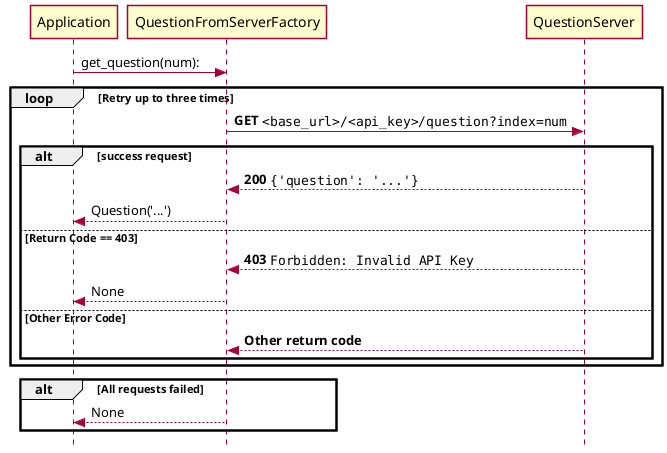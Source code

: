 @startuml
skin rose
skinparam style strictuml

participant Application
participant QuestionFromServerFactory
participant QuestionServer

Application -> QuestionFromServerFactory: get_question(num):
loop Retry up to three times
    QuestionFromServerFactory -> QuestionServer: **GET** ""<base_url>/<api_key>/question?index=num""
    alt success request
        QuestionServer --> QuestionFromServerFactory: **200** ""{'question': '...'}""
        QuestionFromServerFactory --> Application: Question('...')
    else Return Code == 403
            QuestionServer --> QuestionFromServerFactory: **403** ""Forbidden: Invalid API Key""
            QuestionFromServerFactory --> Application: None
    else Other Error Code
        QuestionServer --> QuestionFromServerFactory: **Other return code**
    end
end
alt All requests failed
    QuestionFromServerFactory --> Application: None
end
@enduml